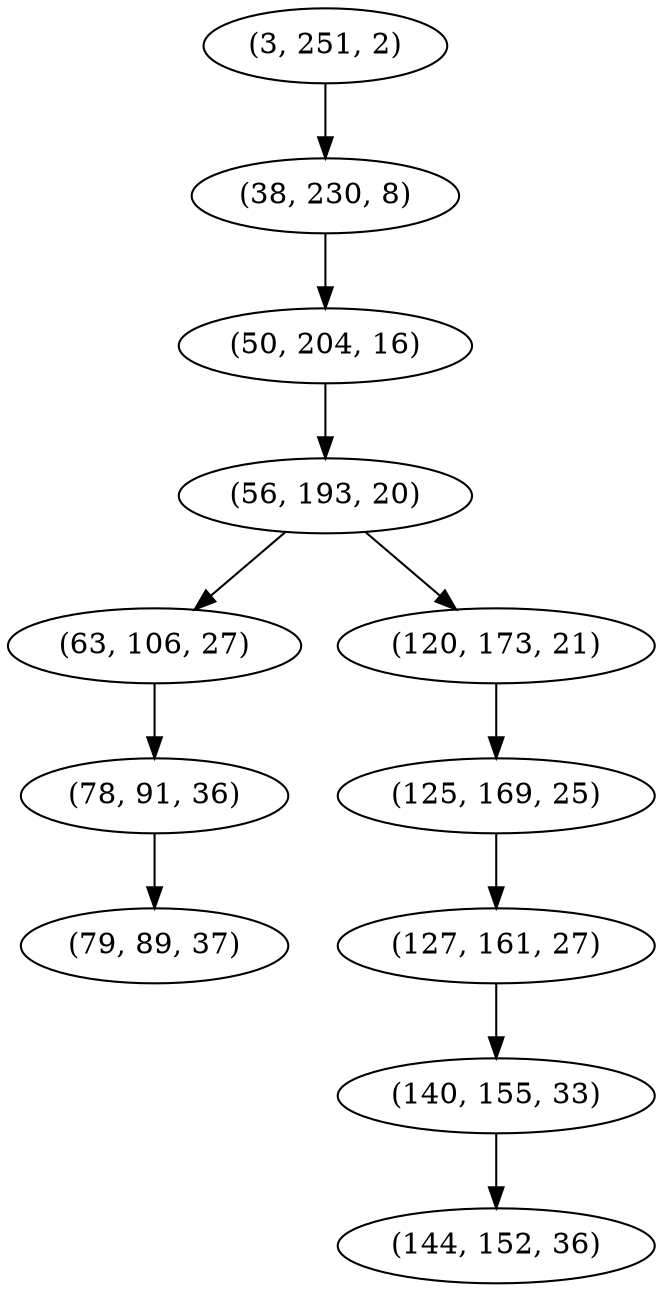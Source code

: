 digraph tree {
    "(3, 251, 2)";
    "(38, 230, 8)";
    "(50, 204, 16)";
    "(56, 193, 20)";
    "(63, 106, 27)";
    "(78, 91, 36)";
    "(79, 89, 37)";
    "(120, 173, 21)";
    "(125, 169, 25)";
    "(127, 161, 27)";
    "(140, 155, 33)";
    "(144, 152, 36)";
    "(3, 251, 2)" -> "(38, 230, 8)";
    "(38, 230, 8)" -> "(50, 204, 16)";
    "(50, 204, 16)" -> "(56, 193, 20)";
    "(56, 193, 20)" -> "(63, 106, 27)";
    "(56, 193, 20)" -> "(120, 173, 21)";
    "(63, 106, 27)" -> "(78, 91, 36)";
    "(78, 91, 36)" -> "(79, 89, 37)";
    "(120, 173, 21)" -> "(125, 169, 25)";
    "(125, 169, 25)" -> "(127, 161, 27)";
    "(127, 161, 27)" -> "(140, 155, 33)";
    "(140, 155, 33)" -> "(144, 152, 36)";
}
